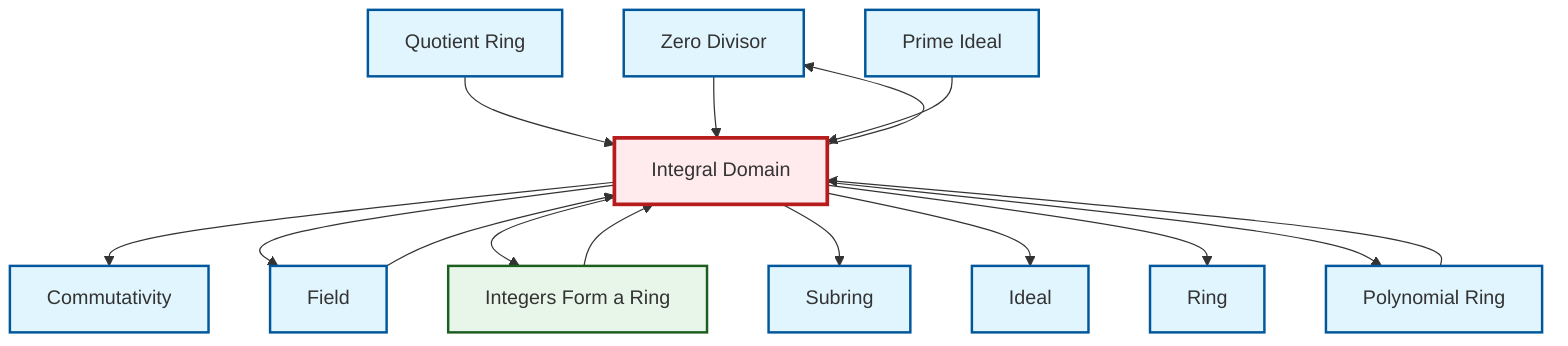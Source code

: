 graph TD
    classDef definition fill:#e1f5fe,stroke:#01579b,stroke-width:2px
    classDef theorem fill:#f3e5f5,stroke:#4a148c,stroke-width:2px
    classDef axiom fill:#fff3e0,stroke:#e65100,stroke-width:2px
    classDef example fill:#e8f5e9,stroke:#1b5e20,stroke-width:2px
    classDef current fill:#ffebee,stroke:#b71c1c,stroke-width:3px
    def-zero-divisor["Zero Divisor"]:::definition
    def-integral-domain["Integral Domain"]:::definition
    def-polynomial-ring["Polynomial Ring"]:::definition
    ex-integers-ring["Integers Form a Ring"]:::example
    def-field["Field"]:::definition
    def-ring["Ring"]:::definition
    def-quotient-ring["Quotient Ring"]:::definition
    def-subring["Subring"]:::definition
    def-commutativity["Commutativity"]:::definition
    def-ideal["Ideal"]:::definition
    def-prime-ideal["Prime Ideal"]:::definition
    def-integral-domain --> def-commutativity
    def-quotient-ring --> def-integral-domain
    def-integral-domain --> def-field
    def-zero-divisor --> def-integral-domain
    def-field --> def-integral-domain
    def-integral-domain --> ex-integers-ring
    def-integral-domain --> def-subring
    def-integral-domain --> def-ideal
    ex-integers-ring --> def-integral-domain
    def-integral-domain --> def-ring
    def-integral-domain --> def-zero-divisor
    def-prime-ideal --> def-integral-domain
    def-integral-domain --> def-polynomial-ring
    def-polynomial-ring --> def-integral-domain
    class def-integral-domain current